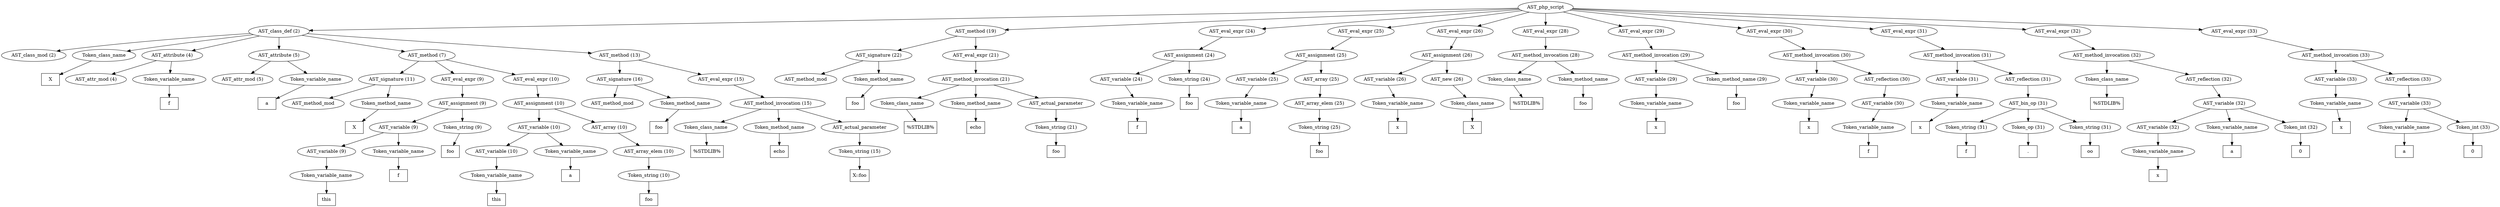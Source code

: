 /*
 * AST in dot format generated by phc -- the PHP compiler
 */

digraph AST {
node_0 [label="AST_php_script"];
node_1 [label="AST_class_def (2)"];
node_2 [label="AST_class_mod (2)"];
node_3 [label="Token_class_name"];
node_4 [label="X", shape=box]
node_3 -> node_4;
node_5 [label="AST_attribute (4)"];
node_6 [label="AST_attr_mod (4)"];
node_7 [label="Token_variable_name"];
node_8 [label="f", shape=box]
node_7 -> node_8;
node_5 -> node_7;
node_5 -> node_6;
node_9 [label="AST_attribute (5)"];
node_10 [label="AST_attr_mod (5)"];
node_11 [label="Token_variable_name"];
node_12 [label="a", shape=box]
node_11 -> node_12;
node_9 -> node_11;
node_9 -> node_10;
node_13 [label="AST_method (7)"];
node_14 [label="AST_signature (11)"];
node_15 [label="AST_method_mod"];
node_16 [label="Token_method_name"];
node_17 [label="X", shape=box]
node_16 -> node_17;
node_14 -> node_16;
node_14 -> node_15;
node_18 [label="AST_eval_expr (9)"];
node_19 [label="AST_assignment (9)"];
node_20 [label="AST_variable (9)"];
node_21 [label="AST_variable (9)"];
node_22 [label="Token_variable_name"];
node_23 [label="this", shape=box]
node_22 -> node_23;
node_21 -> node_22;
node_24 [label="Token_variable_name"];
node_25 [label="f", shape=box]
node_24 -> node_25;
node_20 -> node_24;
node_20 -> node_21;
node_26 [label="Token_string (9)"];
node_27 [label="foo", shape=box]
node_26 -> node_27;
node_19 -> node_26;
node_19 -> node_20;
node_18 -> node_19;
node_28 [label="AST_eval_expr (10)"];
node_29 [label="AST_assignment (10)"];
node_30 [label="AST_variable (10)"];
node_31 [label="AST_variable (10)"];
node_32 [label="Token_variable_name"];
node_33 [label="this", shape=box]
node_32 -> node_33;
node_31 -> node_32;
node_34 [label="Token_variable_name"];
node_35 [label="a", shape=box]
node_34 -> node_35;
node_30 -> node_34;
node_30 -> node_31;
node_36 [label="AST_array (10)"];
node_37 [label="AST_array_elem (10)"];
node_38 [label="Token_string (10)"];
node_39 [label="foo", shape=box]
node_38 -> node_39;
node_37 -> node_38;
node_36 -> node_37;
node_29 -> node_36;
node_29 -> node_30;
node_28 -> node_29;
node_13 -> node_28;
node_13 -> node_18;
node_13 -> node_14;
node_40 [label="AST_method (13)"];
node_41 [label="AST_signature (16)"];
node_42 [label="AST_method_mod"];
node_43 [label="Token_method_name"];
node_44 [label="foo", shape=box]
node_43 -> node_44;
node_41 -> node_43;
node_41 -> node_42;
node_45 [label="AST_eval_expr (15)"];
node_46 [label="AST_method_invocation (15)"];
node_47 [label="Token_class_name"];
node_48 [label="%STDLIB%", shape=box]
node_47 -> node_48;
node_49 [label="Token_method_name"];
node_50 [label="echo", shape=box]
node_49 -> node_50;
node_51 [label="AST_actual_parameter"];
node_52 [label="Token_string (15)"];
node_53 [label="X::foo", shape=box]
node_52 -> node_53;
node_51 -> node_52;
node_46 -> node_51;
node_46 -> node_49;
node_46 -> node_47;
node_45 -> node_46;
node_40 -> node_45;
node_40 -> node_41;
node_1 -> node_40;
node_1 -> node_13;
node_1 -> node_9;
node_1 -> node_5;
node_1 -> node_3;
node_1 -> node_2;
node_54 [label="AST_method (19)"];
node_55 [label="AST_signature (22)"];
node_56 [label="AST_method_mod"];
node_57 [label="Token_method_name"];
node_58 [label="foo", shape=box]
node_57 -> node_58;
node_55 -> node_57;
node_55 -> node_56;
node_59 [label="AST_eval_expr (21)"];
node_60 [label="AST_method_invocation (21)"];
node_61 [label="Token_class_name"];
node_62 [label="%STDLIB%", shape=box]
node_61 -> node_62;
node_63 [label="Token_method_name"];
node_64 [label="echo", shape=box]
node_63 -> node_64;
node_65 [label="AST_actual_parameter"];
node_66 [label="Token_string (21)"];
node_67 [label="foo", shape=box]
node_66 -> node_67;
node_65 -> node_66;
node_60 -> node_65;
node_60 -> node_63;
node_60 -> node_61;
node_59 -> node_60;
node_54 -> node_59;
node_54 -> node_55;
node_68 [label="AST_eval_expr (24)"];
node_69 [label="AST_assignment (24)"];
node_70 [label="AST_variable (24)"];
node_71 [label="Token_variable_name"];
node_72 [label="f", shape=box]
node_71 -> node_72;
node_70 -> node_71;
node_73 [label="Token_string (24)"];
node_74 [label="foo", shape=box]
node_73 -> node_74;
node_69 -> node_73;
node_69 -> node_70;
node_68 -> node_69;
node_75 [label="AST_eval_expr (25)"];
node_76 [label="AST_assignment (25)"];
node_77 [label="AST_variable (25)"];
node_78 [label="Token_variable_name"];
node_79 [label="a", shape=box]
node_78 -> node_79;
node_77 -> node_78;
node_80 [label="AST_array (25)"];
node_81 [label="AST_array_elem (25)"];
node_82 [label="Token_string (25)"];
node_83 [label="foo", shape=box]
node_82 -> node_83;
node_81 -> node_82;
node_80 -> node_81;
node_76 -> node_80;
node_76 -> node_77;
node_75 -> node_76;
node_84 [label="AST_eval_expr (26)"];
node_85 [label="AST_assignment (26)"];
node_86 [label="AST_variable (26)"];
node_87 [label="Token_variable_name"];
node_88 [label="x", shape=box]
node_87 -> node_88;
node_86 -> node_87;
node_89 [label="AST_new (26)"];
node_90 [label="Token_class_name"];
node_91 [label="X", shape=box]
node_90 -> node_91;
node_89 -> node_90;
node_85 -> node_89;
node_85 -> node_86;
node_84 -> node_85;
node_92 [label="AST_eval_expr (28)"];
node_93 [label="AST_method_invocation (28)"];
node_94 [label="Token_class_name"];
node_95 [label="%STDLIB%", shape=box]
node_94 -> node_95;
node_96 [label="Token_method_name"];
node_97 [label="foo", shape=box]
node_96 -> node_97;
node_93 -> node_96;
node_93 -> node_94;
node_92 -> node_93;
node_98 [label="AST_eval_expr (29)"];
node_99 [label="AST_method_invocation (29)"];
node_100 [label="AST_variable (29)"];
node_101 [label="Token_variable_name"];
node_102 [label="x", shape=box]
node_101 -> node_102;
node_100 -> node_101;
node_103 [label="Token_method_name (29)"];
node_104 [label="foo", shape=box]
node_103 -> node_104;
node_99 -> node_103;
node_99 -> node_100;
node_98 -> node_99;
node_105 [label="AST_eval_expr (30)"];
node_106 [label="AST_method_invocation (30)"];
node_107 [label="AST_variable (30)"];
node_108 [label="Token_variable_name"];
node_109 [label="x", shape=box]
node_108 -> node_109;
node_107 -> node_108;
node_110 [label="AST_reflection (30)"];
node_111 [label="AST_variable (30)"];
node_112 [label="Token_variable_name"];
node_113 [label="f", shape=box]
node_112 -> node_113;
node_111 -> node_112;
node_110 -> node_111;
node_106 -> node_110;
node_106 -> node_107;
node_105 -> node_106;
node_114 [label="AST_eval_expr (31)"];
node_115 [label="AST_method_invocation (31)"];
node_116 [label="AST_variable (31)"];
node_117 [label="Token_variable_name"];
node_118 [label="x", shape=box]
node_117 -> node_118;
node_116 -> node_117;
node_119 [label="AST_reflection (31)"];
node_120 [label="AST_bin_op (31)"];
node_121 [label="Token_string (31)"];
node_122 [label="f", shape=box]
node_121 -> node_122;
node_123 [label="Token_op (31)"];
node_124 [label=".", shape=box]
node_123 -> node_124;
node_125 [label="Token_string (31)"];
node_126 [label="oo", shape=box]
node_125 -> node_126;
node_120 -> node_125;
node_120 -> node_123;
node_120 -> node_121;
node_119 -> node_120;
node_115 -> node_119;
node_115 -> node_116;
node_114 -> node_115;
node_127 [label="AST_eval_expr (32)"];
node_128 [label="AST_method_invocation (32)"];
node_129 [label="Token_class_name"];
node_130 [label="%STDLIB%", shape=box]
node_129 -> node_130;
node_131 [label="AST_reflection (32)"];
node_132 [label="AST_variable (32)"];
node_133 [label="AST_variable (32)"];
node_134 [label="Token_variable_name"];
node_135 [label="x", shape=box]
node_134 -> node_135;
node_133 -> node_134;
node_136 [label="Token_variable_name"];
node_137 [label="a", shape=box]
node_136 -> node_137;
node_138 [label="Token_int (32)"];
node_139 [label="0", shape=box]
node_138 -> node_139;
node_132 -> node_138;
node_132 -> node_136;
node_132 -> node_133;
node_131 -> node_132;
node_128 -> node_131;
node_128 -> node_129;
node_127 -> node_128;
node_140 [label="AST_eval_expr (33)"];
node_141 [label="AST_method_invocation (33)"];
node_142 [label="AST_variable (33)"];
node_143 [label="Token_variable_name"];
node_144 [label="x", shape=box]
node_143 -> node_144;
node_142 -> node_143;
node_145 [label="AST_reflection (33)"];
node_146 [label="AST_variable (33)"];
node_147 [label="Token_variable_name"];
node_148 [label="a", shape=box]
node_147 -> node_148;
node_149 [label="Token_int (33)"];
node_150 [label="0", shape=box]
node_149 -> node_150;
node_146 -> node_149;
node_146 -> node_147;
node_145 -> node_146;
node_141 -> node_145;
node_141 -> node_142;
node_140 -> node_141;
node_0 -> node_140;
node_0 -> node_127;
node_0 -> node_114;
node_0 -> node_105;
node_0 -> node_98;
node_0 -> node_92;
node_0 -> node_84;
node_0 -> node_75;
node_0 -> node_68;
node_0 -> node_54;
node_0 -> node_1;
}

